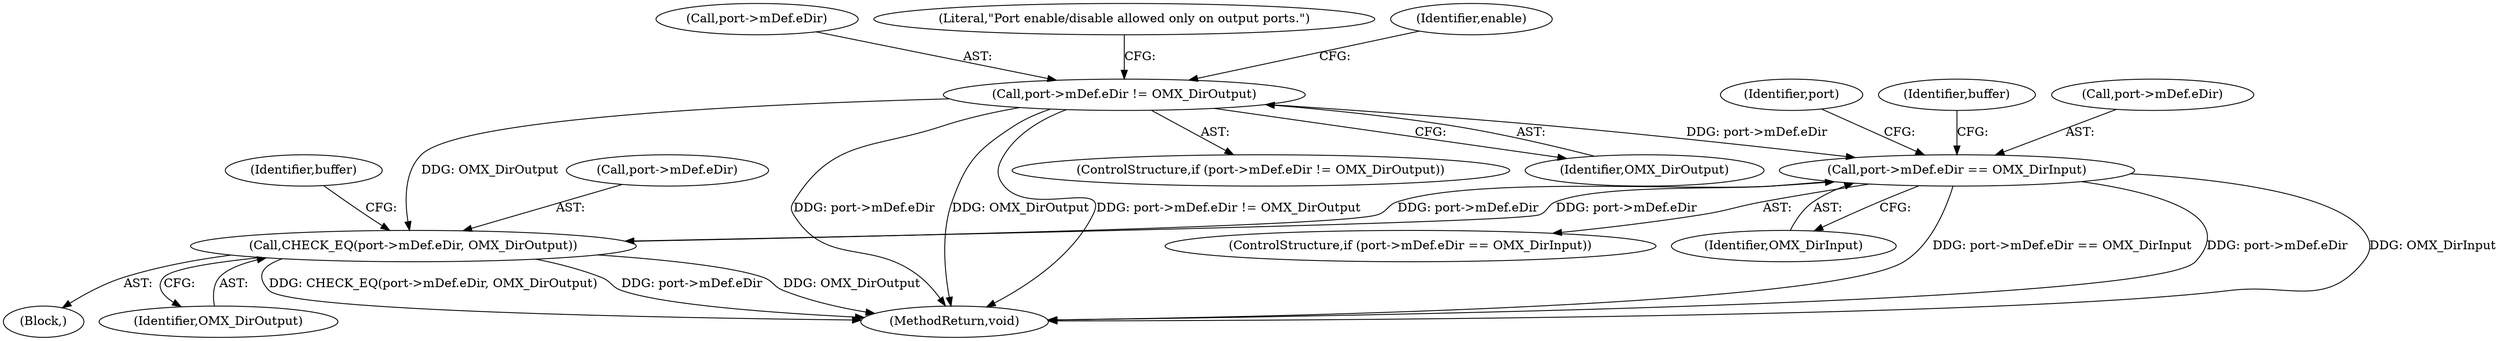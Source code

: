 digraph "0_Android_1e9801783770917728b7edbdeff3d0ec09c621ac@pointer" {
"1000132" [label="(Call,port->mDef.eDir != OMX_DirOutput)"];
"1000195" [label="(Call,port->mDef.eDir == OMX_DirInput)"];
"1000209" [label="(Call,CHECK_EQ(port->mDef.eDir, OMX_DirOutput))"];
"1000218" [label="(Identifier,buffer)"];
"1000208" [label="(Block,)"];
"1000215" [label="(Identifier,OMX_DirOutput)"];
"1000201" [label="(Identifier,OMX_DirInput)"];
"1000131" [label="(ControlStructure,if (port->mDef.eDir != OMX_DirOutput))"];
"1000195" [label="(Call,port->mDef.eDir == OMX_DirInput)"];
"1000209" [label="(Call,CHECK_EQ(port->mDef.eDir, OMX_DirOutput))"];
"1000194" [label="(ControlStructure,if (port->mDef.eDir == OMX_DirInput))"];
"1000196" [label="(Call,port->mDef.eDir)"];
"1000212" [label="(Identifier,port)"];
"1000205" [label="(Identifier,buffer)"];
"1000210" [label="(Call,port->mDef.eDir)"];
"1000133" [label="(Call,port->mDef.eDir)"];
"1000138" [label="(Identifier,OMX_DirOutput)"];
"1000141" [label="(Literal,\"Port enable/disable allowed only on output ports.\")"];
"1000132" [label="(Call,port->mDef.eDir != OMX_DirOutput)"];
"1000229" [label="(MethodReturn,void)"];
"1000153" [label="(Identifier,enable)"];
"1000132" -> "1000131"  [label="AST: "];
"1000132" -> "1000138"  [label="CFG: "];
"1000133" -> "1000132"  [label="AST: "];
"1000138" -> "1000132"  [label="AST: "];
"1000141" -> "1000132"  [label="CFG: "];
"1000153" -> "1000132"  [label="CFG: "];
"1000132" -> "1000229"  [label="DDG: port->mDef.eDir != OMX_DirOutput"];
"1000132" -> "1000229"  [label="DDG: port->mDef.eDir"];
"1000132" -> "1000229"  [label="DDG: OMX_DirOutput"];
"1000132" -> "1000195"  [label="DDG: port->mDef.eDir"];
"1000132" -> "1000209"  [label="DDG: OMX_DirOutput"];
"1000195" -> "1000194"  [label="AST: "];
"1000195" -> "1000201"  [label="CFG: "];
"1000196" -> "1000195"  [label="AST: "];
"1000201" -> "1000195"  [label="AST: "];
"1000205" -> "1000195"  [label="CFG: "];
"1000212" -> "1000195"  [label="CFG: "];
"1000195" -> "1000229"  [label="DDG: OMX_DirInput"];
"1000195" -> "1000229"  [label="DDG: port->mDef.eDir == OMX_DirInput"];
"1000195" -> "1000229"  [label="DDG: port->mDef.eDir"];
"1000209" -> "1000195"  [label="DDG: port->mDef.eDir"];
"1000195" -> "1000209"  [label="DDG: port->mDef.eDir"];
"1000209" -> "1000208"  [label="AST: "];
"1000209" -> "1000215"  [label="CFG: "];
"1000210" -> "1000209"  [label="AST: "];
"1000215" -> "1000209"  [label="AST: "];
"1000218" -> "1000209"  [label="CFG: "];
"1000209" -> "1000229"  [label="DDG: port->mDef.eDir"];
"1000209" -> "1000229"  [label="DDG: OMX_DirOutput"];
"1000209" -> "1000229"  [label="DDG: CHECK_EQ(port->mDef.eDir, OMX_DirOutput)"];
}
